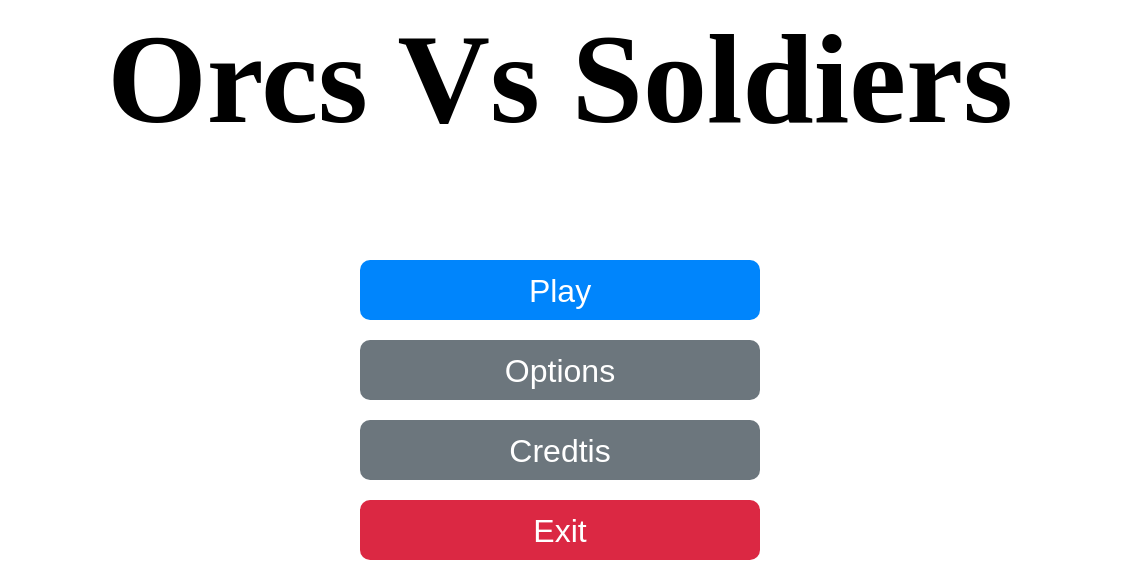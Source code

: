 <mxfile version="26.2.15" pages="6">
  <diagram name="start-menu" id="ntOauUvhlpX9EKxoNqd1">
    <mxGraphModel dx="1426" dy="895" grid="1" gridSize="10" guides="1" tooltips="1" connect="1" arrows="1" fold="1" page="1" pageScale="1" pageWidth="640" pageHeight="360" background="#FFFFFF" math="0" shadow="0">
      <root>
        <mxCell id="0" />
        <mxCell id="1" parent="0" />
        <mxCell id="kQxfVehM4LMLlWC3zJDh-6" value="Orcs Vs Soldiers" style="text;html=1;align=center;verticalAlign=middle;whiteSpace=wrap;rounded=0;fontSize=64;fontStyle=1;fontFamily=Comic Sans MS;fontColor=#000000;labelBorderColor=none;textShadow=0;" parent="1" vertex="1">
          <mxGeometry x="40" y="40" width="560" height="80" as="geometry" />
        </mxCell>
        <mxCell id="1yTyPTjPcKUDEDhYgNXx-6" value="" style="group" parent="1" vertex="1" connectable="0">
          <mxGeometry x="220" y="170" width="200" height="150" as="geometry" />
        </mxCell>
        <mxCell id="1yTyPTjPcKUDEDhYgNXx-2" value="Exit" style="html=1;shadow=0;dashed=0;shape=mxgraph.bootstrap.rrect;rSize=5;strokeColor=none;strokeWidth=1;fillColor=#DB2843;fontColor=#FFFFFF;whiteSpace=wrap;align=center;verticalAlign=middle;spacingLeft=0;fontStyle=0;fontSize=16;spacing=5;" parent="1yTyPTjPcKUDEDhYgNXx-6" vertex="1">
          <mxGeometry y="120" width="200" height="30" as="geometry" />
        </mxCell>
        <mxCell id="1yTyPTjPcKUDEDhYgNXx-3" value="Credtis" style="html=1;shadow=0;dashed=0;shape=mxgraph.bootstrap.rrect;rSize=5;strokeColor=none;strokeWidth=1;fillColor=#6C767D;fontColor=#FFFFFF;whiteSpace=wrap;align=center;verticalAlign=middle;spacingLeft=0;fontStyle=0;fontSize=16;spacing=5;" parent="1yTyPTjPcKUDEDhYgNXx-6" vertex="1">
          <mxGeometry y="80" width="200" height="30" as="geometry" />
        </mxCell>
        <mxCell id="1yTyPTjPcKUDEDhYgNXx-4" value="Options" style="html=1;shadow=0;dashed=0;shape=mxgraph.bootstrap.rrect;rSize=5;strokeColor=none;strokeWidth=1;fillColor=#6C767D;fontColor=#FFFFFF;whiteSpace=wrap;align=center;verticalAlign=middle;spacingLeft=0;fontStyle=0;fontSize=16;spacing=5;" parent="1yTyPTjPcKUDEDhYgNXx-6" vertex="1">
          <mxGeometry y="40" width="200" height="30" as="geometry" />
        </mxCell>
        <mxCell id="1yTyPTjPcKUDEDhYgNXx-5" value="Play" style="html=1;shadow=0;dashed=0;shape=mxgraph.bootstrap.rrect;rSize=5;strokeColor=none;strokeWidth=1;fillColor=#0085FC;fontColor=#FFFFFF;whiteSpace=wrap;align=center;verticalAlign=middle;spacingLeft=0;fontStyle=0;fontSize=16;spacing=5;" parent="1yTyPTjPcKUDEDhYgNXx-6" vertex="1">
          <mxGeometry width="200" height="30" as="geometry" />
        </mxCell>
      </root>
    </mxGraphModel>
  </diagram>
  <diagram id="KWPbPNVaD6f2F5aMtu0u" name="options-menu">
    <mxGraphModel dx="983" dy="617" grid="1" gridSize="10" guides="1" tooltips="1" connect="0" arrows="0" fold="1" page="1" pageScale="1" pageWidth="640" pageHeight="360" background="none" math="0" shadow="0">
      <root>
        <mxCell id="0" />
        <mxCell id="1" parent="0" />
        <mxCell id="pkGgEmmADEU1TnH27e7Y-12" value="" style="rounded=1;whiteSpace=wrap;html=1;fillColor=default;" parent="1" vertex="1">
          <mxGeometry x="40" y="170" width="560" height="60" as="geometry" />
        </mxCell>
        <mxCell id="pkGgEmmADEU1TnH27e7Y-13" value="" style="rounded=1;whiteSpace=wrap;html=1;fillColor=default;" parent="1" vertex="1">
          <mxGeometry x="40" y="250" width="560" height="60" as="geometry" />
        </mxCell>
        <mxCell id="1LEdhwMwc7mxvbO6yAPN-1" value="Back" style="html=1;shadow=0;dashed=0;shape=mxgraph.bootstrap.rrect;rSize=5;strokeColor=none;strokeWidth=1;fillColor=#DB2843;fontColor=#FFFFFF;whiteSpace=wrap;align=center;verticalAlign=middle;spacingLeft=0;fontStyle=1;fontSize=16;spacing=5;" parent="1" vertex="1">
          <mxGeometry x="45" y="50" width="100" height="20" as="geometry" />
        </mxCell>
        <mxCell id="pkGgEmmADEU1TnH27e7Y-14" value="" style="group;fillColor=default;" parent="1" vertex="1" connectable="0">
          <mxGeometry x="40" y="90" width="560" height="60" as="geometry" />
        </mxCell>
        <mxCell id="pkGgEmmADEU1TnH27e7Y-7" value="" style="rounded=1;whiteSpace=wrap;html=1;fillColor=none;" parent="pkGgEmmADEU1TnH27e7Y-14" vertex="1">
          <mxGeometry width="560" height="60" as="geometry" />
        </mxCell>
        <mxCell id="pkGgEmmADEU1TnH27e7Y-1" value="Master" style="html=1;shadow=0;dashed=0;shape=mxgraph.bootstrap.rangeInput;dx=0.78;strokeColor=#9D968E;fillColor=#E3DDD8;fontColor=#777777;whiteSpace=wrap;align=left;verticalAlign=bottom;fontStyle=0;fontSize=14;labelPosition=center;verticalLabelPosition=top;gradientColor=#F4F2EF;gradientDirection=north;rangeStyle=rect;handleStyle=rect;" parent="pkGgEmmADEU1TnH27e7Y-14" vertex="1">
          <mxGeometry x="20" y="30" width="150" height="15" as="geometry" />
        </mxCell>
        <mxCell id="pkGgEmmADEU1TnH27e7Y-5" value="Music" style="html=1;shadow=0;dashed=0;shape=mxgraph.bootstrap.rangeInput;dx=0.78;strokeColor=#9D968E;fillColor=#E3DDD8;fontColor=#777777;whiteSpace=wrap;align=left;verticalAlign=bottom;fontStyle=0;fontSize=14;labelPosition=center;verticalLabelPosition=top;gradientColor=#F4F2EF;gradientDirection=north;rangeStyle=rect;handleStyle=rect;" parent="pkGgEmmADEU1TnH27e7Y-14" vertex="1">
          <mxGeometry x="205" y="30" width="150" height="15" as="geometry" />
        </mxCell>
        <mxCell id="pkGgEmmADEU1TnH27e7Y-6" value="SFX" style="html=1;shadow=0;dashed=0;shape=mxgraph.bootstrap.rangeInput;dx=0.78;strokeColor=#9D968E;fillColor=#E3DDD8;fontColor=#777777;whiteSpace=wrap;align=left;verticalAlign=bottom;fontStyle=0;fontSize=14;labelPosition=center;verticalLabelPosition=top;gradientColor=#F4F2EF;gradientDirection=north;rangeStyle=rect;handleStyle=rect;" parent="pkGgEmmADEU1TnH27e7Y-14" vertex="1">
          <mxGeometry x="390" y="30" width="150" height="15" as="geometry" />
        </mxCell>
        <mxCell id="pkGgEmmADEU1TnH27e7Y-32" value="Sound:" style="text;strokeColor=none;align=left;fillColor=default;html=1;verticalAlign=middle;whiteSpace=wrap;rounded=0;" parent="pkGgEmmADEU1TnH27e7Y-14" vertex="1">
          <mxGeometry x="20" y="-10" width="70" height="20" as="geometry" />
        </mxCell>
        <mxCell id="pkGgEmmADEU1TnH27e7Y-18" value="Languague:" style="text;strokeColor=none;align=center;fillColor=default;html=1;verticalAlign=middle;whiteSpace=wrap;rounded=0;" parent="1" vertex="1">
          <mxGeometry x="60" y="240" width="70" height="20" as="geometry" />
        </mxCell>
        <mxCell id="pkGgEmmADEU1TnH27e7Y-23" value="Settins:" style="text;strokeColor=none;align=left;fillColor=default;html=1;verticalAlign=middle;whiteSpace=wrap;rounded=0;" parent="1" vertex="1">
          <mxGeometry x="60" y="160" width="70" height="20" as="geometry" />
        </mxCell>
        <mxCell id="pkGgEmmADEU1TnH27e7Y-31" value="Options:" style="text;strokeColor=none;align=center;fillColor=none;html=1;verticalAlign=middle;whiteSpace=wrap;rounded=0;fontSize=32;fontStyle=1" parent="1" vertex="1">
          <mxGeometry x="40" y="40" width="560" height="40" as="geometry" />
        </mxCell>
      </root>
    </mxGraphModel>
  </diagram>
  <diagram id="GwgSTvoxztQWzvHp-7G2" name="character-select-menu">
    <mxGraphModel dx="679" dy="426" grid="1" gridSize="10" guides="1" tooltips="1" connect="1" arrows="0" fold="1" page="1" pageScale="1" pageWidth="640" pageHeight="360" math="0" shadow="0">
      <root>
        <mxCell id="0" />
        <mxCell id="1" parent="0" />
        <mxCell id="I4syaiyfrXnvOlEVCbD4-4" value="" style="verticalLabelPosition=bottom;shadow=0;dashed=0;align=center;html=1;verticalAlign=top;strokeWidth=1;shape=mxgraph.mockup.graphics.simpleIcon;strokeColor=#999999;" parent="1" vertex="1">
          <mxGeometry x="120" y="120" width="120" height="120" as="geometry" />
        </mxCell>
        <mxCell id="I4syaiyfrXnvOlEVCbD4-16" value="&lt;span style=&quot;font-size: 32px;&quot;&gt;Select your character&lt;/span&gt;" style="text;html=1;align=center;verticalAlign=middle;whiteSpace=wrap;rounded=0;" parent="1" vertex="1">
          <mxGeometry x="80" y="40" width="480" height="40" as="geometry" />
        </mxCell>
        <mxCell id="I4syaiyfrXnvOlEVCbD4-17" value="" style="verticalLabelPosition=bottom;shadow=0;dashed=0;align=center;html=1;verticalAlign=top;strokeWidth=1;shape=mxgraph.mockup.graphics.simpleIcon;strokeColor=#999999;" parent="1" vertex="1">
          <mxGeometry x="400" y="120" width="120" height="120" as="geometry" />
        </mxCell>
        <mxCell id="I4syaiyfrXnvOlEVCbD4-18" value="Or" style="text;html=1;align=center;verticalAlign=middle;resizable=0;points=[];autosize=1;strokeColor=none;fillColor=none;fontSize=16;" parent="1" vertex="1">
          <mxGeometry x="300" y="165" width="40" height="30" as="geometry" />
        </mxCell>
        <mxCell id="yuDdPPRBZgW-WIlLeSNC-1" value="Orc" style="text;html=1;align=center;verticalAlign=middle;whiteSpace=wrap;rounded=0;fontSize=16;" parent="1" vertex="1">
          <mxGeometry x="120" y="240" width="120" height="40" as="geometry" />
        </mxCell>
        <mxCell id="yuDdPPRBZgW-WIlLeSNC-2" value="Soldier" style="text;html=1;align=center;verticalAlign=middle;whiteSpace=wrap;rounded=0;fontSize=16;" parent="1" vertex="1">
          <mxGeometry x="400" y="240" width="120" height="40" as="geometry" />
        </mxCell>
        <mxCell id="yuDdPPRBZgW-WIlLeSNC-3" value="Back" style="html=1;shadow=0;dashed=0;shape=mxgraph.bootstrap.rrect;rSize=5;strokeColor=none;strokeWidth=1;fillColor=#DB2843;fontColor=#FFFFFF;whiteSpace=wrap;align=center;verticalAlign=middle;spacingLeft=0;fontStyle=1;fontSize=16;spacing=5;" parent="1" vertex="1">
          <mxGeometry x="10" y="10" width="100" height="20" as="geometry" />
        </mxCell>
      </root>
    </mxGraphModel>
  </diagram>
  <diagram id="3TEUC5WF09FfRFPffU_8" name="joystick-hud">
    <mxGraphModel dx="1426" dy="895" grid="1" gridSize="10" guides="1" tooltips="1" connect="1" arrows="1" fold="1" page="1" pageScale="1" pageWidth="640" pageHeight="360" math="0" shadow="0">
      <root>
        <mxCell id="0" />
        <mxCell id="1" parent="0" />
        <mxCell id="dPOkA-0WIpzX54CUdym_-3" value="" style="ellipse;whiteSpace=wrap;html=1;aspect=fixed;" parent="1" vertex="1">
          <mxGeometry x="520" y="280" width="40" height="40" as="geometry" />
        </mxCell>
        <mxCell id="dPOkA-0WIpzX54CUdym_-4" value="" style="ellipse;whiteSpace=wrap;html=1;aspect=fixed;" parent="1" vertex="1">
          <mxGeometry x="480" y="240" width="40" height="40" as="geometry" />
        </mxCell>
        <mxCell id="dPOkA-0WIpzX54CUdym_-5" value="" style="ellipse;whiteSpace=wrap;html=1;aspect=fixed;" parent="1" vertex="1">
          <mxGeometry x="520" y="200" width="40" height="40" as="geometry" />
        </mxCell>
        <mxCell id="dPOkA-0WIpzX54CUdym_-6" value="" style="ellipse;whiteSpace=wrap;html=1;aspect=fixed;" parent="1" vertex="1">
          <mxGeometry x="560" y="240" width="40" height="40" as="geometry" />
        </mxCell>
        <mxCell id="dPOkA-0WIpzX54CUdym_-7" value="" style="group" parent="1" vertex="1" connectable="0">
          <mxGeometry x="40" y="220" width="80" height="80" as="geometry" />
        </mxCell>
        <mxCell id="dPOkA-0WIpzX54CUdym_-1" value="" style="ellipse;whiteSpace=wrap;html=1;aspect=fixed;fillColor=none;strokeWidth=4;" parent="dPOkA-0WIpzX54CUdym_-7" vertex="1">
          <mxGeometry width="80" height="80" as="geometry" />
        </mxCell>
        <mxCell id="dPOkA-0WIpzX54CUdym_-2" value="" style="ellipse;whiteSpace=wrap;html=1;aspect=fixed;fillStyle=auto;fillColor=#FFFFFF;" parent="dPOkA-0WIpzX54CUdym_-7" vertex="1">
          <mxGeometry x="20" y="20" width="40" height="40" as="geometry" />
        </mxCell>
        <mxCell id="2CRpzTEiBYMUeeupcUbK-15" style="edgeStyle=orthogonalEdgeStyle;rounded=0;orthogonalLoop=1;jettySize=auto;html=1;exitX=0.5;exitY=1;exitDx=0;exitDy=0;entryX=0.5;entryY=0;entryDx=0;entryDy=0;endArrow=none;startFill=0;dashed=1;" parent="1" source="X2h03WAoey4YYtmXt1FE-1" target="dPOkA-0WIpzX54CUdym_-1" edge="1">
          <mxGeometry relative="1" as="geometry" />
        </mxCell>
        <mxCell id="X2h03WAoey4YYtmXt1FE-1" value="A&lt;span style=&quot;background-color: transparent; color: light-dark(rgb(0, 0, 0), rgb(255, 255, 255));&quot;&gt;nalogic&lt;/span&gt;" style="text;html=1;align=center;verticalAlign=middle;whiteSpace=wrap;rounded=0;" parent="1" vertex="1">
          <mxGeometry x="40" y="165" width="80" height="30" as="geometry" />
        </mxCell>
        <mxCell id="2CRpzTEiBYMUeeupcUbK-11" style="rounded=0;orthogonalLoop=1;jettySize=auto;html=1;exitX=0.5;exitY=1;exitDx=0;exitDy=0;entryX=0;entryY=0.5;entryDx=0;entryDy=0;edgeStyle=orthogonalEdgeStyle;endArrow=none;startFill=0;dashed=1;" parent="1" source="2CRpzTEiBYMUeeupcUbK-5" target="dPOkA-0WIpzX54CUdym_-3" edge="1">
          <mxGeometry relative="1" as="geometry" />
        </mxCell>
        <mxCell id="2CRpzTEiBYMUeeupcUbK-5" value="Jump" style="text;strokeColor=none;align=center;fillColor=none;html=1;verticalAlign=middle;whiteSpace=wrap;rounded=0;" parent="1" vertex="1">
          <mxGeometry x="390" y="220" width="60" height="30" as="geometry" />
        </mxCell>
        <mxCell id="2CRpzTEiBYMUeeupcUbK-12" style="rounded=0;orthogonalLoop=1;jettySize=auto;html=1;exitX=1;exitY=0.5;exitDx=0;exitDy=0;entryX=0.5;entryY=0;entryDx=0;entryDy=0;edgeStyle=orthogonalEdgeStyle;endArrow=none;startFill=0;dashed=1;" parent="1" source="2CRpzTEiBYMUeeupcUbK-6" target="dPOkA-0WIpzX54CUdym_-6" edge="1">
          <mxGeometry relative="1" as="geometry" />
        </mxCell>
        <mxCell id="2CRpzTEiBYMUeeupcUbK-6" value="Normal_attack" style="text;strokeColor=none;align=center;fillColor=none;html=1;verticalAlign=middle;whiteSpace=wrap;rounded=0;" parent="1" vertex="1">
          <mxGeometry x="480" y="90" width="80" height="30" as="geometry" />
        </mxCell>
        <mxCell id="2CRpzTEiBYMUeeupcUbK-13" style="rounded=0;orthogonalLoop=1;jettySize=auto;html=1;exitX=1;exitY=0.5;exitDx=0;exitDy=0;entryX=0.5;entryY=0;entryDx=0;entryDy=0;edgeStyle=orthogonalEdgeStyle;endArrow=none;startFill=0;dashed=1;" parent="1" source="2CRpzTEiBYMUeeupcUbK-7" target="dPOkA-0WIpzX54CUdym_-5" edge="1">
          <mxGeometry relative="1" as="geometry">
            <Array as="points">
              <mxPoint x="540" y="155" />
            </Array>
          </mxGeometry>
        </mxCell>
        <mxCell id="2CRpzTEiBYMUeeupcUbK-7" value="Special_attack" style="text;strokeColor=none;align=center;fillColor=none;html=1;verticalAlign=middle;whiteSpace=wrap;rounded=0;" parent="1" vertex="1">
          <mxGeometry x="450" y="140" width="80" height="30" as="geometry" />
        </mxCell>
        <mxCell id="2CRpzTEiBYMUeeupcUbK-14" style="rounded=0;orthogonalLoop=1;jettySize=auto;html=1;exitX=1;exitY=0.5;exitDx=0;exitDy=0;entryX=0.5;entryY=0;entryDx=0;entryDy=0;edgeStyle=orthogonalEdgeStyle;endArrow=none;startFill=0;dashed=1;" parent="1" source="2CRpzTEiBYMUeeupcUbK-8" target="dPOkA-0WIpzX54CUdym_-4" edge="1">
          <mxGeometry relative="1" as="geometry" />
        </mxCell>
        <mxCell id="2CRpzTEiBYMUeeupcUbK-8" value="Interact" style="text;strokeColor=none;align=center;fillColor=none;html=1;verticalAlign=middle;whiteSpace=wrap;rounded=0;" parent="1" vertex="1">
          <mxGeometry x="400" y="170" width="80" height="30" as="geometry" />
        </mxCell>
      </root>
    </mxGraphModel>
  </diagram>
  <diagram name="keyboard-hud" id="3vRbctTxaSFLR41SeN6h">
    <mxGraphModel dx="1426" dy="895" grid="1" gridSize="10" guides="1" tooltips="1" connect="1" arrows="0" fold="1" page="1" pageScale="1" pageWidth="640" pageHeight="360" math="0" shadow="0">
      <root>
        <mxCell id="uRSUDZQO9MxtQuIDRl-0-0" />
        <mxCell id="uRSUDZQO9MxtQuIDRl-0-1" parent="uRSUDZQO9MxtQuIDRl-0-0" />
        <mxCell id="UVzDxOtbjYsRVSiSIJkB-0" value="" style="rounded=0;whiteSpace=wrap;html=1;strokeWidth=4;" parent="uRSUDZQO9MxtQuIDRl-0-1" vertex="1">
          <mxGeometry x="40" y="280" width="40" height="40" as="geometry" />
        </mxCell>
        <mxCell id="UVzDxOtbjYsRVSiSIJkB-1" value="" style="rounded=0;whiteSpace=wrap;html=1;strokeWidth=4;" parent="uRSUDZQO9MxtQuIDRl-0-1" vertex="1">
          <mxGeometry x="80" y="280" width="40" height="40" as="geometry" />
        </mxCell>
        <mxCell id="UVzDxOtbjYsRVSiSIJkB-2" value="" style="rounded=0;whiteSpace=wrap;html=1;strokeWidth=4;" parent="uRSUDZQO9MxtQuIDRl-0-1" vertex="1">
          <mxGeometry x="80" y="240" width="40" height="40" as="geometry" />
        </mxCell>
        <mxCell id="UVzDxOtbjYsRVSiSIJkB-3" value="" style="rounded=0;whiteSpace=wrap;html=1;strokeWidth=4;" parent="uRSUDZQO9MxtQuIDRl-0-1" vertex="1">
          <mxGeometry x="120" y="280" width="40" height="40" as="geometry" />
        </mxCell>
        <mxCell id="UVzDxOtbjYsRVSiSIJkB-5" value="X" style="whiteSpace=wrap;html=1;aspect=fixed;strokeWidth=4;fontStyle=1" parent="uRSUDZQO9MxtQuIDRl-0-1" vertex="1">
          <mxGeometry x="520" y="240" width="40" height="40" as="geometry" />
        </mxCell>
        <mxCell id="UVzDxOtbjYsRVSiSIJkB-6" value="Z" style="whiteSpace=wrap;html=1;aspect=fixed;strokeWidth=4;fontStyle=1" parent="uRSUDZQO9MxtQuIDRl-0-1" vertex="1">
          <mxGeometry x="480" y="240" width="40" height="40" as="geometry" />
        </mxCell>
        <mxCell id="UVzDxOtbjYsRVSiSIJkB-7" value="C" style="whiteSpace=wrap;html=1;aspect=fixed;strokeWidth=4;fontStyle=1" parent="uRSUDZQO9MxtQuIDRl-0-1" vertex="1">
          <mxGeometry x="560" y="240" width="40" height="40" as="geometry" />
        </mxCell>
        <mxCell id="UVzDxOtbjYsRVSiSIJkB-8" value="Space" style="rounded=0;whiteSpace=wrap;html=1;strokeWidth=4;" parent="uRSUDZQO9MxtQuIDRl-0-1" vertex="1">
          <mxGeometry x="480" y="280" width="120" height="40" as="geometry" />
        </mxCell>
        <mxCell id="UVzDxOtbjYsRVSiSIJkB-9" style="rounded=0;orthogonalLoop=1;jettySize=auto;html=1;exitX=0.5;exitY=1;exitDx=0;exitDy=0;entryX=0.5;entryY=0;entryDx=0;entryDy=0;endArrow=block;endFill=1;strokeWidth=4;" parent="uRSUDZQO9MxtQuIDRl-0-1" source="UVzDxOtbjYsRVSiSIJkB-2" target="UVzDxOtbjYsRVSiSIJkB-2" edge="1">
          <mxGeometry relative="1" as="geometry" />
        </mxCell>
        <mxCell id="UVzDxOtbjYsRVSiSIJkB-11" style="rounded=0;orthogonalLoop=1;jettySize=auto;html=1;exitX=1;exitY=0.5;exitDx=0;exitDy=0;entryX=0;entryY=0.5;entryDx=0;entryDy=0;endArrow=block;endFill=1;strokeWidth=4;" parent="uRSUDZQO9MxtQuIDRl-0-1" source="UVzDxOtbjYsRVSiSIJkB-0" target="UVzDxOtbjYsRVSiSIJkB-0" edge="1">
          <mxGeometry relative="1" as="geometry" />
        </mxCell>
        <mxCell id="UVzDxOtbjYsRVSiSIJkB-12" style="rounded=0;orthogonalLoop=1;jettySize=auto;html=1;exitX=0.5;exitY=0;exitDx=0;exitDy=0;entryX=0.5;entryY=1;entryDx=0;entryDy=0;endArrow=block;endFill=1;strokeWidth=4;" parent="uRSUDZQO9MxtQuIDRl-0-1" source="UVzDxOtbjYsRVSiSIJkB-1" target="UVzDxOtbjYsRVSiSIJkB-1" edge="1">
          <mxGeometry relative="1" as="geometry" />
        </mxCell>
        <mxCell id="UVzDxOtbjYsRVSiSIJkB-13" style="rounded=0;orthogonalLoop=1;jettySize=auto;html=1;exitX=0;exitY=0.5;exitDx=0;exitDy=0;entryX=1;entryY=0.5;entryDx=0;entryDy=0;endArrow=block;endFill=1;strokeWidth=4;" parent="uRSUDZQO9MxtQuIDRl-0-1" source="UVzDxOtbjYsRVSiSIJkB-3" target="UVzDxOtbjYsRVSiSIJkB-3" edge="1">
          <mxGeometry relative="1" as="geometry" />
        </mxCell>
        <mxCell id="UVzDxOtbjYsRVSiSIJkB-23" style="edgeStyle=orthogonalEdgeStyle;rounded=0;orthogonalLoop=1;jettySize=auto;html=1;exitX=1;exitY=0.5;exitDx=0;exitDy=0;entryX=0;entryY=0.5;entryDx=0;entryDy=0;endArrow=none;startFill=0;dashed=1;" parent="uRSUDZQO9MxtQuIDRl-0-1" source="UVzDxOtbjYsRVSiSIJkB-16" target="UVzDxOtbjYsRVSiSIJkB-8" edge="1">
          <mxGeometry relative="1" as="geometry" />
        </mxCell>
        <mxCell id="UVzDxOtbjYsRVSiSIJkB-16" value="Jump" style="text;strokeColor=none;align=center;fillColor=none;html=1;verticalAlign=middle;whiteSpace=wrap;rounded=0;" parent="uRSUDZQO9MxtQuIDRl-0-1" vertex="1">
          <mxGeometry x="380" y="210" width="60" height="30" as="geometry" />
        </mxCell>
        <mxCell id="UVzDxOtbjYsRVSiSIJkB-22" style="edgeStyle=orthogonalEdgeStyle;rounded=0;orthogonalLoop=1;jettySize=auto;html=1;exitX=1;exitY=0.5;exitDx=0;exitDy=0;entryX=0.5;entryY=0;entryDx=0;entryDy=0;endArrow=none;startFill=0;dashed=1;" parent="uRSUDZQO9MxtQuIDRl-0-1" source="UVzDxOtbjYsRVSiSIJkB-17" target="UVzDxOtbjYsRVSiSIJkB-6" edge="1">
          <mxGeometry relative="1" as="geometry" />
        </mxCell>
        <mxCell id="UVzDxOtbjYsRVSiSIJkB-17" value="Normal_attack" style="text;strokeColor=none;align=center;fillColor=none;html=1;verticalAlign=middle;whiteSpace=wrap;rounded=0;" parent="uRSUDZQO9MxtQuIDRl-0-1" vertex="1">
          <mxGeometry x="400" y="170" width="80" height="30" as="geometry" />
        </mxCell>
        <mxCell id="UVzDxOtbjYsRVSiSIJkB-21" style="edgeStyle=orthogonalEdgeStyle;rounded=0;orthogonalLoop=1;jettySize=auto;html=1;exitX=1;exitY=0.5;exitDx=0;exitDy=0;entryX=0.5;entryY=0;entryDx=0;entryDy=0;endArrow=none;startFill=0;dashed=1;" parent="uRSUDZQO9MxtQuIDRl-0-1" source="UVzDxOtbjYsRVSiSIJkB-18" target="UVzDxOtbjYsRVSiSIJkB-5" edge="1">
          <mxGeometry relative="1" as="geometry" />
        </mxCell>
        <mxCell id="UVzDxOtbjYsRVSiSIJkB-18" value="Special_attack" style="text;strokeColor=none;align=center;fillColor=none;html=1;verticalAlign=middle;whiteSpace=wrap;rounded=0;" parent="uRSUDZQO9MxtQuIDRl-0-1" vertex="1">
          <mxGeometry x="440" y="130" width="80" height="30" as="geometry" />
        </mxCell>
        <mxCell id="UVzDxOtbjYsRVSiSIJkB-20" style="edgeStyle=orthogonalEdgeStyle;rounded=0;orthogonalLoop=1;jettySize=auto;html=1;exitX=1;exitY=0.5;exitDx=0;exitDy=0;entryX=0.5;entryY=0;entryDx=0;entryDy=0;dashed=1;endArrow=none;startFill=0;" parent="uRSUDZQO9MxtQuIDRl-0-1" source="UVzDxOtbjYsRVSiSIJkB-19" target="UVzDxOtbjYsRVSiSIJkB-7" edge="1">
          <mxGeometry relative="1" as="geometry" />
        </mxCell>
        <mxCell id="UVzDxOtbjYsRVSiSIJkB-19" value="Interact" style="text;strokeColor=none;align=center;fillColor=none;html=1;verticalAlign=middle;whiteSpace=wrap;rounded=0;" parent="uRSUDZQO9MxtQuIDRl-0-1" vertex="1">
          <mxGeometry x="480" y="90" width="80" height="30" as="geometry" />
        </mxCell>
        <mxCell id="esw8erJy5CzmjUoQIqQ5-0" style="edgeStyle=orthogonalEdgeStyle;rounded=0;orthogonalLoop=1;jettySize=auto;html=1;exitX=0.5;exitY=1;exitDx=0;exitDy=0;entryX=0.5;entryY=0;entryDx=0;entryDy=0;endArrow=none;startFill=0;dashed=1;" parent="uRSUDZQO9MxtQuIDRl-0-1" source="UVzDxOtbjYsRVSiSIJkB-25" target="UVzDxOtbjYsRVSiSIJkB-2" edge="1">
          <mxGeometry relative="1" as="geometry" />
        </mxCell>
        <mxCell id="UVzDxOtbjYsRVSiSIJkB-25" value="Moviment buttons" style="text;html=1;align=center;verticalAlign=middle;whiteSpace=wrap;rounded=0;" parent="uRSUDZQO9MxtQuIDRl-0-1" vertex="1">
          <mxGeometry x="40" y="170" width="120" height="30" as="geometry" />
        </mxCell>
      </root>
    </mxGraphModel>
  </diagram>
  <diagram id="OPucIAr438ZQguPpX-lz" name="game-hud">
    <mxGraphModel dx="1426" dy="895" grid="1" gridSize="10" guides="1" tooltips="1" connect="1" arrows="1" fold="1" page="1" pageScale="1" pageWidth="640" pageHeight="360" math="0" shadow="0">
      <root>
        <mxCell id="0" />
        <mxCell id="1" parent="0" />
        <mxCell id="wgeydUzxhk3G5ABWWx4e-1" value="| |" style="rounded=1;whiteSpace=wrap;html=1;arcSize=50;" parent="1" vertex="1">
          <mxGeometry x="10" y="10" width="60" height="20" as="geometry" />
        </mxCell>
        <mxCell id="wgeydUzxhk3G5ABWWx4e-2" value="" style="group" parent="1" vertex="1" connectable="0">
          <mxGeometry x="330" y="10" width="160" height="10" as="geometry" />
        </mxCell>
        <mxCell id="wgeydUzxhk3G5ABWWx4e-3" value="MP:" style="text;html=1;align=right;verticalAlign=middle;whiteSpace=wrap;rounded=0;" parent="wgeydUzxhk3G5ABWWx4e-2" vertex="1">
          <mxGeometry width="40" height="10" as="geometry" />
        </mxCell>
        <mxCell id="wgeydUzxhk3G5ABWWx4e-4" value="" style="html=1;dashed=0;aspect=fixed;verticalLabelPosition=bottom;verticalAlign=top;align=center;shape=mxgraph.gmdl.star;strokeColor=none;fillColor=#FFD966;shadow=0;sketch=0;" parent="wgeydUzxhk3G5ABWWx4e-2" vertex="1">
          <mxGeometry width="10" height="10" as="geometry" />
        </mxCell>
        <mxCell id="wgeydUzxhk3G5ABWWx4e-5" value="" style="rounded=1;whiteSpace=wrap;html=1;" parent="wgeydUzxhk3G5ABWWx4e-2" vertex="1">
          <mxGeometry x="40" width="120" height="10" as="geometry" />
        </mxCell>
        <mxCell id="wgeydUzxhk3G5ABWWx4e-6" value="" style="rounded=1;whiteSpace=wrap;html=1;strokeColor=none;fillColor=#FFD966;" parent="wgeydUzxhk3G5ABWWx4e-2" vertex="1">
          <mxGeometry x="41" y="1" width="109" height="8" as="geometry" />
        </mxCell>
        <mxCell id="wgeydUzxhk3G5ABWWx4e-7" value="" style="group" parent="1" vertex="1" connectable="0">
          <mxGeometry x="150.0" y="10" width="160.67" height="10" as="geometry" />
        </mxCell>
        <mxCell id="wgeydUzxhk3G5ABWWx4e-8" value="" style="image;aspect=fixed;html=1;points=[];align=center;fontSize=12;image=img/lib/azure2/general/Heart.svg;" parent="wgeydUzxhk3G5ABWWx4e-7" vertex="1">
          <mxGeometry width="10.67" height="10" as="geometry" />
        </mxCell>
        <mxCell id="wgeydUzxhk3G5ABWWx4e-9" value="HP:" style="text;html=1;align=right;verticalAlign=middle;whiteSpace=wrap;rounded=0;" parent="wgeydUzxhk3G5ABWWx4e-7" vertex="1">
          <mxGeometry x="20" width="20.67" height="10" as="geometry" />
        </mxCell>
        <mxCell id="wgeydUzxhk3G5ABWWx4e-10" value="" style="rounded=1;whiteSpace=wrap;html=1;" parent="wgeydUzxhk3G5ABWWx4e-7" vertex="1">
          <mxGeometry x="40.67" width="120" height="10" as="geometry" />
        </mxCell>
        <mxCell id="wgeydUzxhk3G5ABWWx4e-11" value="" style="rounded=1;whiteSpace=wrap;html=1;strokeColor=none;fillColor=#FF9999;" parent="wgeydUzxhk3G5ABWWx4e-7" vertex="1">
          <mxGeometry x="41.67" y="1" width="109" height="8" as="geometry" />
        </mxCell>
        <mxCell id="wgeydUzxhk3G5ABWWx4e-12" value="Score: 0000" style="text;html=1;align=center;verticalAlign=middle;whiteSpace=wrap;rounded=0;" parent="1" vertex="1">
          <mxGeometry x="520" y="10" width="80" height="10" as="geometry" />
        </mxCell>
      </root>
    </mxGraphModel>
  </diagram>
</mxfile>
